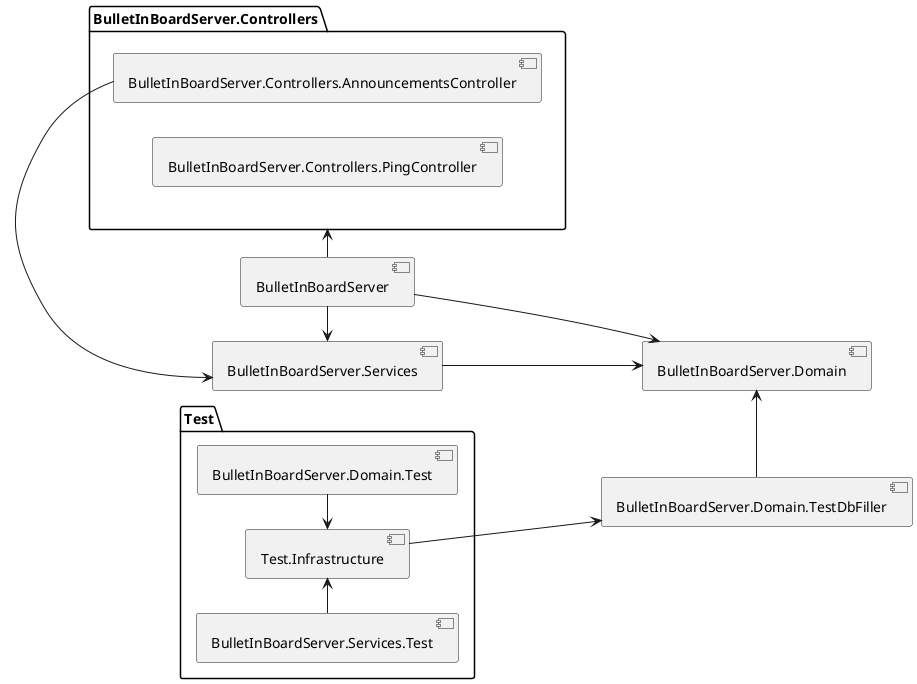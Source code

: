 ﻿@startuml
'https://plantuml.com/component-diagram

left to right direction

[BulletInBoardServer] as main
[BulletInBoardServer.Services] as services
[BulletInBoardServer.Domain] as domain
[BulletInBoardServer.Domain.TestDbFiller] as testDbFiller

package "BulletInBoardServer.Controllers" as controllers {
    [BulletInBoardServer.Controllers.AnnouncementsController] as announcementsController
    [BulletInBoardServer.Controllers.PingController] as pingController
}

package "Test" as test {
    [Test.Infrastructure] as testInfrastructure
    [BulletInBoardServer.Domain.Test] as domainTest
    [BulletInBoardServer.Services.Test] as servicesTest
} 

main                    -> controllers
main                    -> services
main                    -> domain
announcementsController -> services
services                --> domain
testDbFiller            -left-> domain

testInfrastructure      --> testDbFiller
domainTest              -left-> testInfrastructure
servicesTest            -right-> testInfrastructure

@enduml